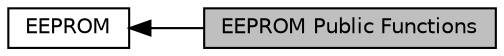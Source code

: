 digraph "EEPROM Public Functions"
{
  edge [fontname="Helvetica",fontsize="10",labelfontname="Helvetica",labelfontsize="10"];
  node [fontname="Helvetica",fontsize="10",shape=box];
  rankdir=LR;
  Node1 [label="EEPROM Public Functions",height=0.2,width=0.4,color="black", fillcolor="grey75", style="filled", fontcolor="black",tooltip=" "];
  Node2 [label="EEPROM",height=0.2,width=0.4,color="black", fillcolor="white", style="filled",URL="$d7/dd9/group__EEPROM.html",tooltip="This package provides the core capabilities for eeprom functions."];
  Node2->Node1 [shape=plaintext, dir="back", style="solid"];
}

